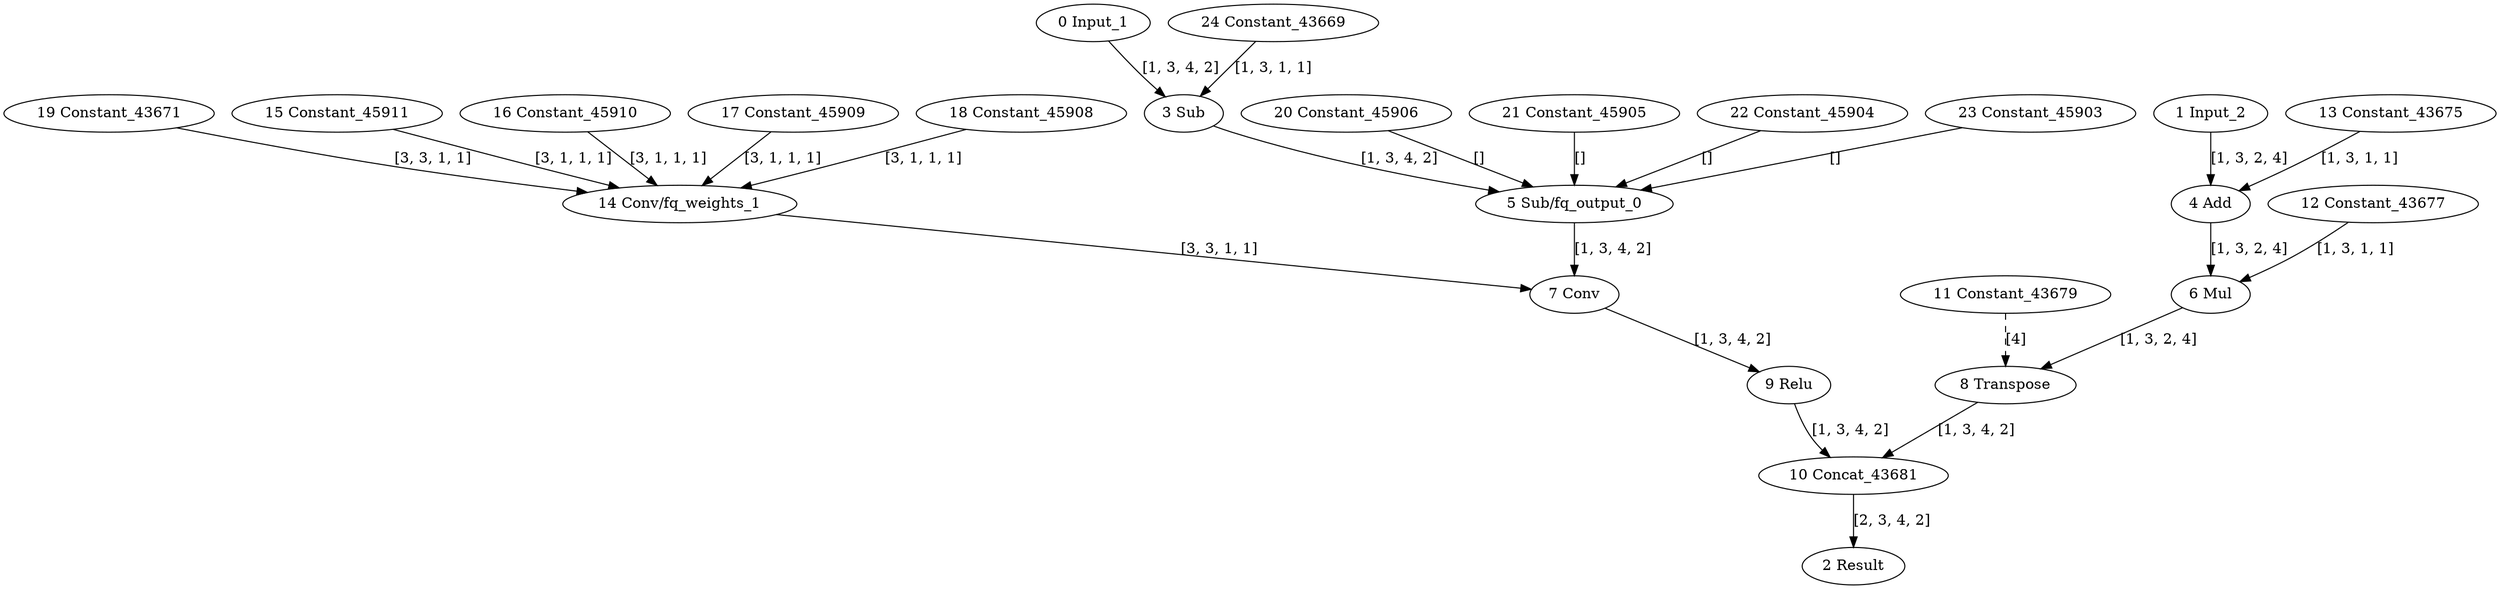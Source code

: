 strict digraph  {
"0 Input_1" [id=0, type=nncf_model_input];
"1 Input_2" [id=1, type=nncf_model_input];
"2 Result" [id=2, type=nncf_model_output];
"3 Sub" [id=3, type=Subtract];
"4 Add" [id=4, type=Add];
"5 Sub/fq_output_0" [id=5, type=FakeQuantize];
"6 Mul" [id=6, type=Multiply];
"7 Conv" [id=7, type=Convolution];
"8 Transpose" [id=8, type=Transpose];
"9 Relu" [id=9, type=Relu];
"10 Concat_43681" [id=10, type=Concat];
"11 Constant_43679" [id=11, type=Constant];
"12 Constant_43677" [id=12, type=Constant];
"13 Constant_43675" [id=13, type=Constant];
"14 Conv/fq_weights_1" [id=14, type=FakeQuantize];
"15 Constant_45911" [id=15, type=Constant];
"16 Constant_45910" [id=16, type=Constant];
"17 Constant_45909" [id=17, type=Constant];
"18 Constant_45908" [id=18, type=Constant];
"19 Constant_43671" [id=19, type=Constant];
"20 Constant_45906" [id=20, type=Constant];
"21 Constant_45905" [id=21, type=Constant];
"22 Constant_45904" [id=22, type=Constant];
"23 Constant_45903" [id=23, type=Constant];
"24 Constant_43669" [id=24, type=Constant];
"0 Input_1" -> "3 Sub"  [label="[1, 3, 4, 2]", style=solid];
"1 Input_2" -> "4 Add"  [label="[1, 3, 2, 4]", style=solid];
"3 Sub" -> "5 Sub/fq_output_0"  [label="[1, 3, 4, 2]", style=solid];
"4 Add" -> "6 Mul"  [label="[1, 3, 2, 4]", style=solid];
"5 Sub/fq_output_0" -> "7 Conv"  [label="[1, 3, 4, 2]", style=solid];
"6 Mul" -> "8 Transpose"  [label="[1, 3, 2, 4]", style=solid];
"7 Conv" -> "9 Relu"  [label="[1, 3, 4, 2]", style=solid];
"8 Transpose" -> "10 Concat_43681"  [label="[1, 3, 4, 2]", style=solid];
"9 Relu" -> "10 Concat_43681"  [label="[1, 3, 4, 2]", style=solid];
"10 Concat_43681" -> "2 Result"  [label="[2, 3, 4, 2]", style=solid];
"11 Constant_43679" -> "8 Transpose"  [label="[4]", style=dashed];
"12 Constant_43677" -> "6 Mul"  [label="[1, 3, 1, 1]", style=solid];
"13 Constant_43675" -> "4 Add"  [label="[1, 3, 1, 1]", style=solid];
"14 Conv/fq_weights_1" -> "7 Conv"  [label="[3, 3, 1, 1]", style=solid];
"15 Constant_45911" -> "14 Conv/fq_weights_1"  [label="[3, 1, 1, 1]", style=solid];
"16 Constant_45910" -> "14 Conv/fq_weights_1"  [label="[3, 1, 1, 1]", style=solid];
"17 Constant_45909" -> "14 Conv/fq_weights_1"  [label="[3, 1, 1, 1]", style=solid];
"18 Constant_45908" -> "14 Conv/fq_weights_1"  [label="[3, 1, 1, 1]", style=solid];
"19 Constant_43671" -> "14 Conv/fq_weights_1"  [label="[3, 3, 1, 1]", style=solid];
"20 Constant_45906" -> "5 Sub/fq_output_0"  [label="[]", style=solid];
"21 Constant_45905" -> "5 Sub/fq_output_0"  [label="[]", style=solid];
"22 Constant_45904" -> "5 Sub/fq_output_0"  [label="[]", style=solid];
"23 Constant_45903" -> "5 Sub/fq_output_0"  [label="[]", style=solid];
"24 Constant_43669" -> "3 Sub"  [label="[1, 3, 1, 1]", style=solid];
}
